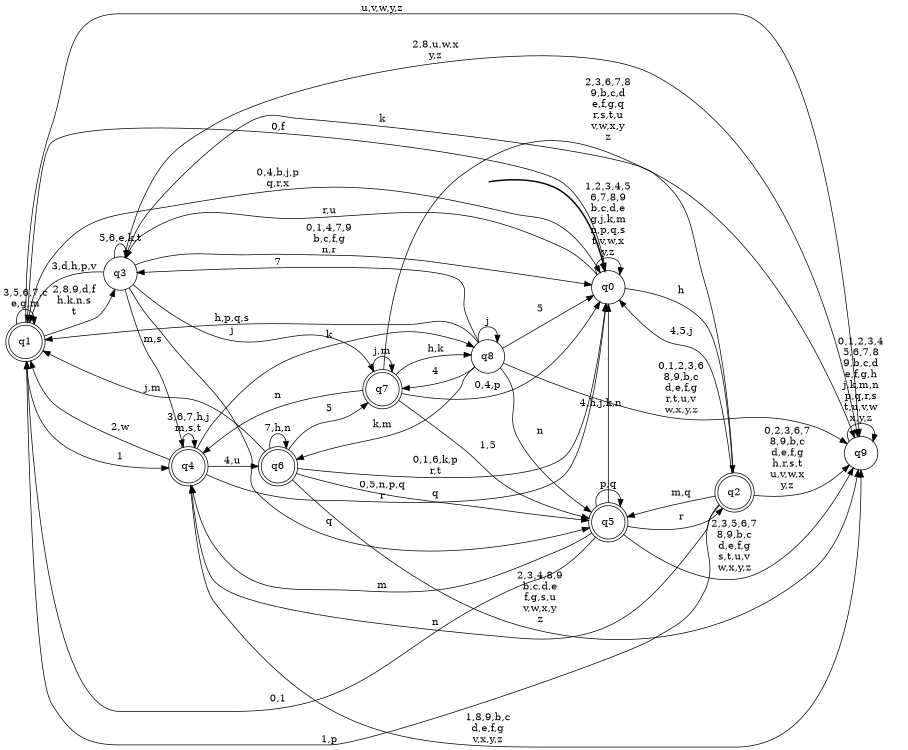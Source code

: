 digraph BlueStar {
__start0 [style = invis, shape = none, label = "", width = 0, height = 0];

rankdir=LR;
size="8,5";

s0 [style="filled", color="black", fillcolor="white" shape="circle", label="q0"];
s1 [style="rounded,filled", color="black", fillcolor="white" shape="doublecircle", label="q1"];
s2 [style="rounded,filled", color="black", fillcolor="white" shape="doublecircle", label="q2"];
s3 [style="filled", color="black", fillcolor="white" shape="circle", label="q3"];
s4 [style="rounded,filled", color="black", fillcolor="white" shape="doublecircle", label="q4"];
s5 [style="rounded,filled", color="black", fillcolor="white" shape="doublecircle", label="q5"];
s6 [style="rounded,filled", color="black", fillcolor="white" shape="doublecircle", label="q6"];
s7 [style="rounded,filled", color="black", fillcolor="white" shape="doublecircle", label="q7"];
s8 [style="filled", color="black", fillcolor="white" shape="circle", label="q8"];
s9 [style="filled", color="black", fillcolor="white" shape="circle", label="q9"];
subgraph cluster_main { 
	graph [pad=".75", ranksep="0.15", nodesep="0.15"];
	 style=invis; 
	__start0 -> s0 [penwidth=2];
}
s0 -> s0 [label="1,2,3,4,5\n6,7,8,9\nb,c,d,e\ng,j,k,m\nn,p,q,s\nt,v,w,x\ny,z"];
s0 -> s1 [label="0,f"];
s0 -> s2 [label="h"];
s0 -> s3 [label="r,u"];
s1 -> s0 [label="0,4,b,j,p\nq,r,x"];
s1 -> s1 [label="3,5,6,7,c\ne,g,m"];
s1 -> s3 [label="2,8,9,d,f\nh,k,n,s\nt"];
s1 -> s4 [label="1"];
s1 -> s9 [label="u,v,w,y,z"];
s2 -> s0 [label="4,5,j"];
s2 -> s1 [label="1,p"];
s2 -> s3 [label="k"];
s2 -> s4 [label="n"];
s2 -> s5 [label="m,q"];
s2 -> s9 [label="0,2,3,6,7\n8,9,b,c\nd,e,f,g\nh,r,s,t\nu,v,w,x\ny,z"];
s3 -> s0 [label="0,1,4,7,9\nb,c,f,g\nn,r"];
s3 -> s1 [label="3,d,h,p,v"];
s3 -> s3 [label="5,6,e,k,t"];
s3 -> s4 [label="m,s"];
s3 -> s5 [label="q"];
s3 -> s7 [label="j"];
s3 -> s9 [label="2,8,u,w,x\ny,z"];
s4 -> s0 [label="0,5,n,p,q\nr"];
s4 -> s1 [label="2,w"];
s4 -> s4 [label="3,6,7,h,j\nm,s,t"];
s4 -> s6 [label="4,u"];
s4 -> s8 [label="k"];
s4 -> s9 [label="1,8,9,b,c\nd,e,f,g\nv,x,y,z"];
s5 -> s0 [label="4,h,j,k,n"];
s5 -> s1 [label="0,1"];
s5 -> s2 [label="r"];
s5 -> s4 [label="m"];
s5 -> s5 [label="p,q"];
s5 -> s9 [label="2,3,5,6,7\n8,9,b,c\nd,e,f,g\ns,t,u,v\nw,x,y,z"];
s6 -> s0 [label="0,1,6,k,p\nr,t"];
s6 -> s1 [label="j,m"];
s6 -> s5 [label="q"];
s6 -> s6 [label="7,h,n"];
s6 -> s7 [label="5"];
s6 -> s9 [label="2,3,4,8,9\nb,c,d,e\nf,g,s,u\nv,w,x,y\nz"];
s7 -> s0 [label="0,4,p"];
s7 -> s4 [label="n"];
s7 -> s5 [label="1,5"];
s7 -> s7 [label="j,m"];
s7 -> s8 [label="h,k"];
s7 -> s9 [label="2,3,6,7,8\n9,b,c,d\ne,f,g,q\nr,s,t,u\nv,w,x,y\nz"];
s8 -> s0 [label="5"];
s8 -> s1 [label="h,p,q,s"];
s8 -> s3 [label="7"];
s8 -> s5 [label="n"];
s8 -> s6 [label="k,m"];
s8 -> s7 [label="4"];
s8 -> s8 [label="j"];
s8 -> s9 [label="0,1,2,3,6\n8,9,b,c\nd,e,f,g\nr,t,u,v\nw,x,y,z"];
s9 -> s9 [label="0,1,2,3,4\n5,6,7,8\n9,b,c,d\ne,f,g,h\nj,k,m,n\np,q,r,s\nt,u,v,w\nx,y,z"];

}